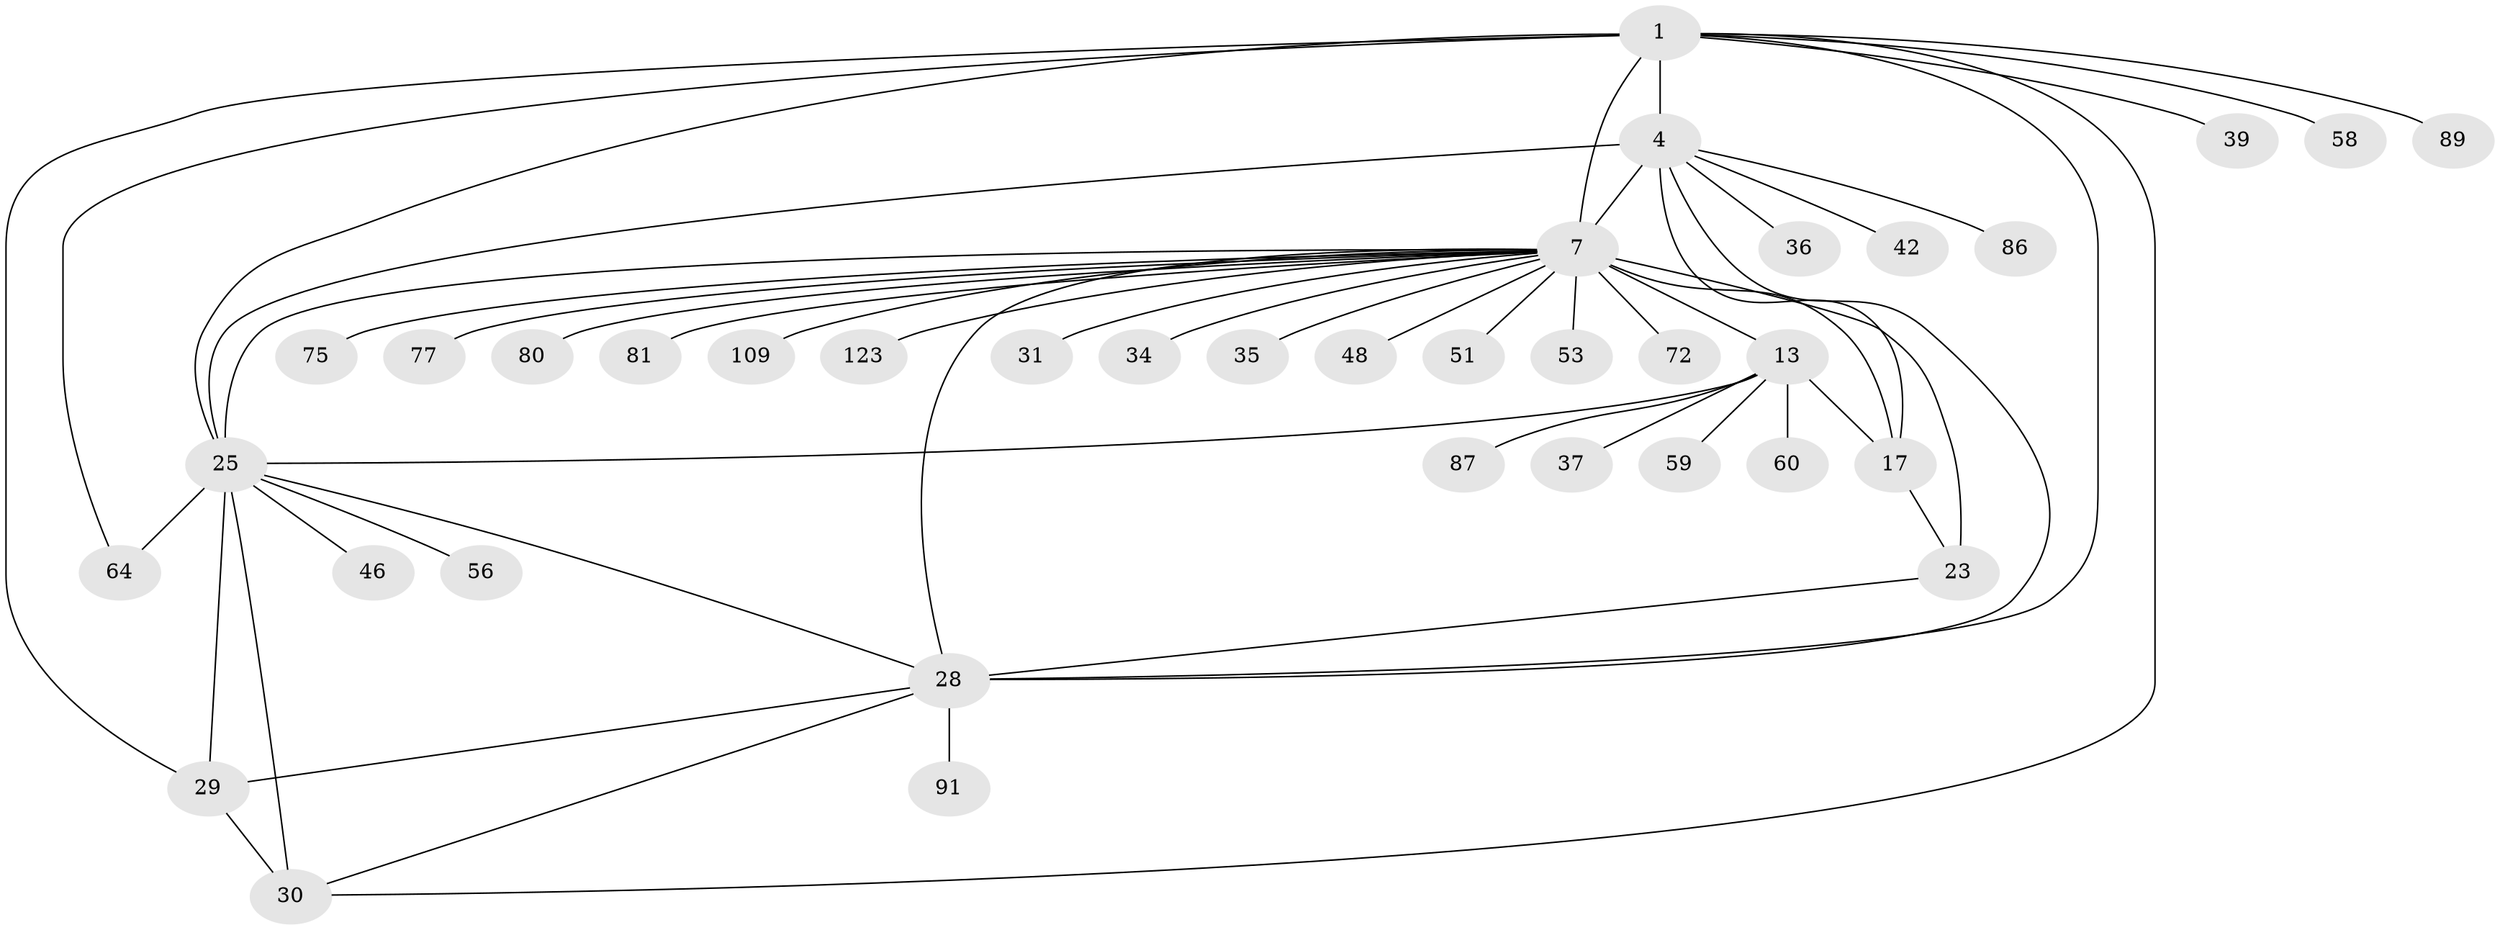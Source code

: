 // original degree distribution, {7: 0.04838709677419355, 10: 0.04032258064516129, 9: 0.04032258064516129, 8: 0.024193548387096774, 6: 0.06451612903225806, 12: 0.016129032258064516, 11: 0.016129032258064516, 1: 0.5403225806451613, 2: 0.16129032258064516, 3: 0.03225806451612903, 4: 0.016129032258064516}
// Generated by graph-tools (version 1.1) at 2025/19/03/04/25 18:19:50]
// undirected, 37 vertices, 53 edges
graph export_dot {
graph [start="1"]
  node [color=gray90,style=filled];
  1 [super="+62+2+122"];
  4 [super="+40+85+5+68"];
  7 [super="+8+70+71+10+32+9"];
  13 [super="+104+15+16"];
  17 [super="+52+43+119+107"];
  23 [super="+24"];
  25 [super="+41+116+26"];
  28 [super="+73+92"];
  29 [super="+57"];
  30 [super="+124"];
  31;
  34;
  35;
  36;
  37;
  39 [super="+110"];
  42;
  46 [super="+103"];
  48;
  51;
  53;
  56 [super="+102"];
  58;
  59;
  60;
  64 [super="+98+121+65"];
  72;
  75;
  77;
  80 [super="+83"];
  81;
  86;
  87;
  89 [super="+96"];
  91;
  109;
  123;
  1 -- 4 [weight=10];
  1 -- 64;
  1 -- 39;
  1 -- 30;
  1 -- 89;
  1 -- 58;
  1 -- 28;
  1 -- 29;
  1 -- 25 [weight=5];
  1 -- 7;
  4 -- 42;
  4 -- 17;
  4 -- 36;
  4 -- 86;
  4 -- 25;
  4 -- 7;
  4 -- 28;
  7 -- 48;
  7 -- 80;
  7 -- 51;
  7 -- 28 [weight=2];
  7 -- 77;
  7 -- 13 [weight=5];
  7 -- 17;
  7 -- 25 [weight=2];
  7 -- 34;
  7 -- 35;
  7 -- 72;
  7 -- 75;
  7 -- 109;
  7 -- 81;
  7 -- 53;
  7 -- 23 [weight=8];
  7 -- 123;
  7 -- 31;
  13 -- 17 [weight=4];
  13 -- 37;
  13 -- 87;
  13 -- 59;
  13 -- 60;
  13 -- 25;
  17 -- 23;
  23 -- 28;
  25 -- 28 [weight=2];
  25 -- 29 [weight=2];
  25 -- 30 [weight=2];
  25 -- 56;
  25 -- 64;
  25 -- 46;
  28 -- 29;
  28 -- 30;
  28 -- 91;
  29 -- 30;
}

